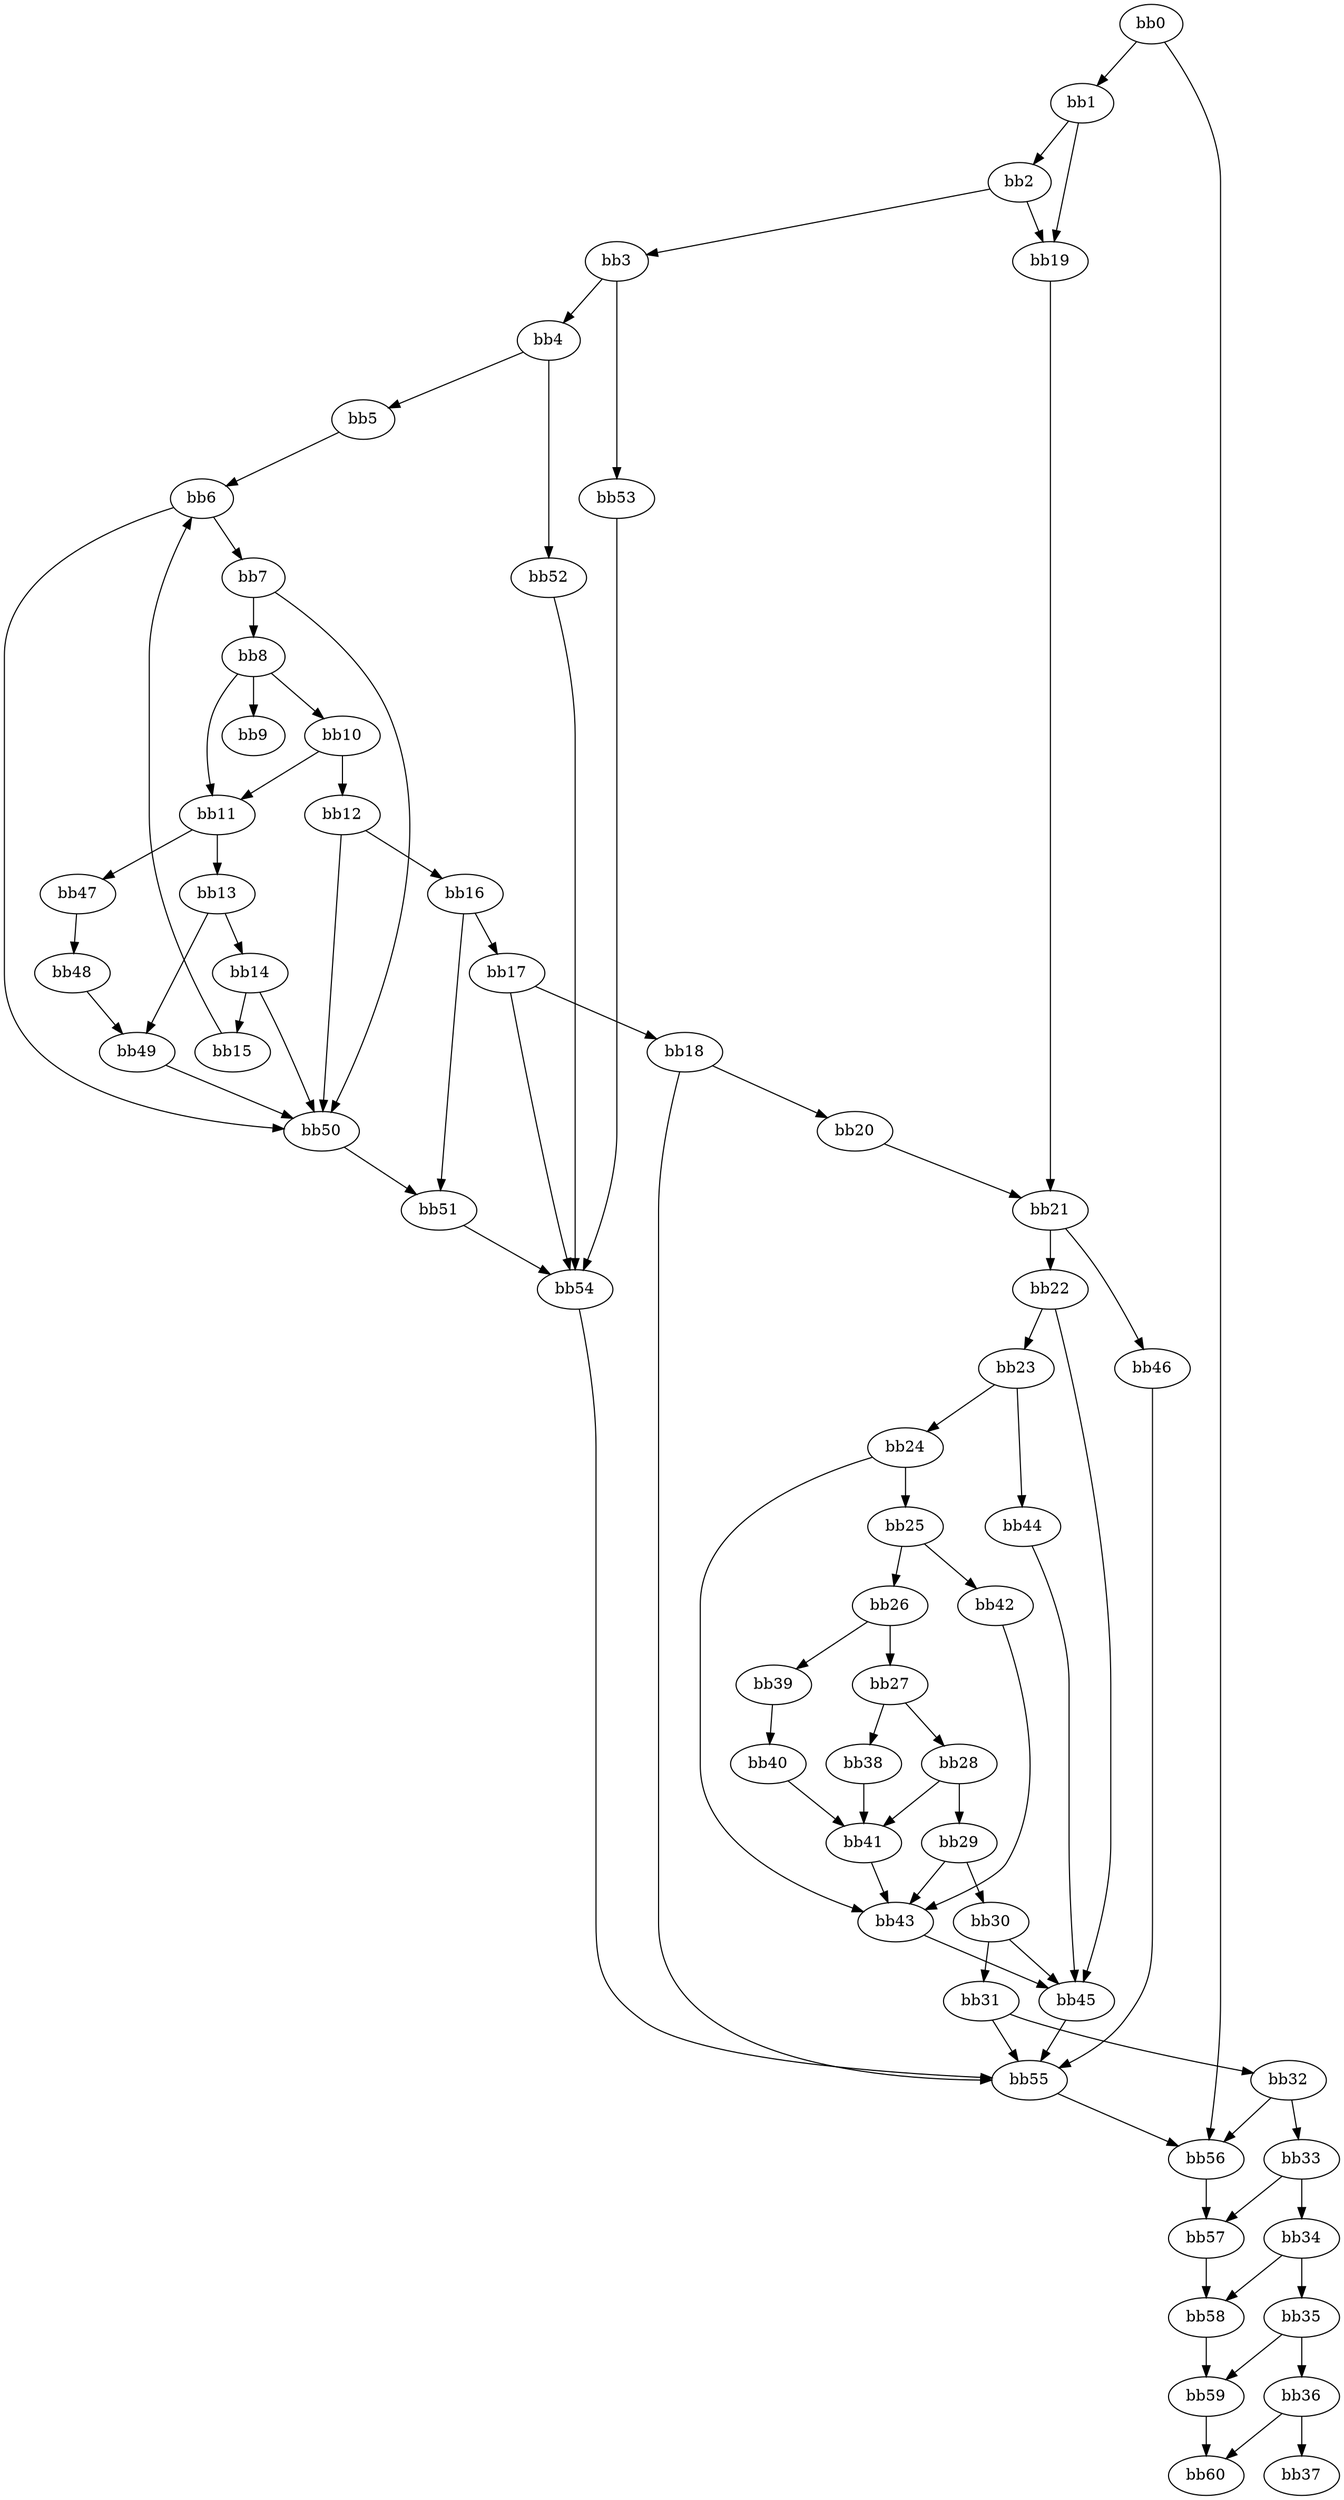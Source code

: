digraph {
    0 [ label = "bb0\l" ]
    1 [ label = "bb1\l" ]
    2 [ label = "bb2\l" ]
    3 [ label = "bb3\l" ]
    4 [ label = "bb4\l" ]
    5 [ label = "bb5\l" ]
    6 [ label = "bb6\l" ]
    7 [ label = "bb7\l" ]
    8 [ label = "bb8\l" ]
    9 [ label = "bb9\l" ]
    10 [ label = "bb10\l" ]
    11 [ label = "bb11\l" ]
    12 [ label = "bb12\l" ]
    13 [ label = "bb13\l" ]
    14 [ label = "bb14\l" ]
    15 [ label = "bb15\l" ]
    16 [ label = "bb16\l" ]
    17 [ label = "bb17\l" ]
    18 [ label = "bb18\l" ]
    19 [ label = "bb19\l" ]
    20 [ label = "bb20\l" ]
    21 [ label = "bb21\l" ]
    22 [ label = "bb22\l" ]
    23 [ label = "bb23\l" ]
    24 [ label = "bb24\l" ]
    25 [ label = "bb25\l" ]
    26 [ label = "bb26\l" ]
    27 [ label = "bb27\l" ]
    28 [ label = "bb28\l" ]
    29 [ label = "bb29\l" ]
    30 [ label = "bb30\l" ]
    31 [ label = "bb31\l" ]
    32 [ label = "bb32\l" ]
    33 [ label = "bb33\l" ]
    34 [ label = "bb34\l" ]
    35 [ label = "bb35\l" ]
    36 [ label = "bb36\l" ]
    37 [ label = "bb37\l" ]
    38 [ label = "bb38\l" ]
    39 [ label = "bb39\l" ]
    40 [ label = "bb40\l" ]
    41 [ label = "bb41\l" ]
    42 [ label = "bb42\l" ]
    43 [ label = "bb43\l" ]
    44 [ label = "bb44\l" ]
    45 [ label = "bb45\l" ]
    46 [ label = "bb46\l" ]
    47 [ label = "bb47\l" ]
    48 [ label = "bb48\l" ]
    49 [ label = "bb49\l" ]
    50 [ label = "bb50\l" ]
    51 [ label = "bb51\l" ]
    52 [ label = "bb52\l" ]
    53 [ label = "bb53\l" ]
    54 [ label = "bb54\l" ]
    55 [ label = "bb55\l" ]
    56 [ label = "bb56\l" ]
    57 [ label = "bb57\l" ]
    58 [ label = "bb58\l" ]
    59 [ label = "bb59\l" ]
    60 [ label = "bb60\l" ]
    0 -> 1 [ ]
    0 -> 56 [ ]
    1 -> 2 [ ]
    1 -> 19 [ ]
    2 -> 3 [ ]
    2 -> 19 [ ]
    3 -> 4 [ ]
    3 -> 53 [ ]
    4 -> 5 [ ]
    4 -> 52 [ ]
    5 -> 6 [ ]
    6 -> 7 [ ]
    6 -> 50 [ ]
    7 -> 8 [ ]
    7 -> 50 [ ]
    8 -> 9 [ ]
    8 -> 10 [ ]
    8 -> 11 [ ]
    10 -> 11 [ ]
    10 -> 12 [ ]
    11 -> 13 [ ]
    11 -> 47 [ ]
    12 -> 16 [ ]
    12 -> 50 [ ]
    13 -> 14 [ ]
    13 -> 49 [ ]
    14 -> 15 [ ]
    14 -> 50 [ ]
    15 -> 6 [ ]
    16 -> 17 [ ]
    16 -> 51 [ ]
    17 -> 18 [ ]
    17 -> 54 [ ]
    18 -> 20 [ ]
    18 -> 55 [ ]
    19 -> 21 [ ]
    20 -> 21 [ ]
    21 -> 22 [ ]
    21 -> 46 [ ]
    22 -> 23 [ ]
    22 -> 45 [ ]
    23 -> 24 [ ]
    23 -> 44 [ ]
    24 -> 25 [ ]
    24 -> 43 [ ]
    25 -> 26 [ ]
    25 -> 42 [ ]
    26 -> 27 [ ]
    26 -> 39 [ ]
    27 -> 28 [ ]
    27 -> 38 [ ]
    28 -> 29 [ ]
    28 -> 41 [ ]
    29 -> 30 [ ]
    29 -> 43 [ ]
    30 -> 31 [ ]
    30 -> 45 [ ]
    31 -> 32 [ ]
    31 -> 55 [ ]
    32 -> 33 [ ]
    32 -> 56 [ ]
    33 -> 34 [ ]
    33 -> 57 [ ]
    34 -> 35 [ ]
    34 -> 58 [ ]
    35 -> 36 [ ]
    35 -> 59 [ ]
    36 -> 37 [ ]
    36 -> 60 [ ]
    38 -> 41 [ ]
    39 -> 40 [ ]
    40 -> 41 [ ]
    41 -> 43 [ ]
    42 -> 43 [ ]
    43 -> 45 [ ]
    44 -> 45 [ ]
    45 -> 55 [ ]
    46 -> 55 [ ]
    47 -> 48 [ ]
    48 -> 49 [ ]
    49 -> 50 [ ]
    50 -> 51 [ ]
    51 -> 54 [ ]
    52 -> 54 [ ]
    53 -> 54 [ ]
    54 -> 55 [ ]
    55 -> 56 [ ]
    56 -> 57 [ ]
    57 -> 58 [ ]
    58 -> 59 [ ]
    59 -> 60 [ ]
}

